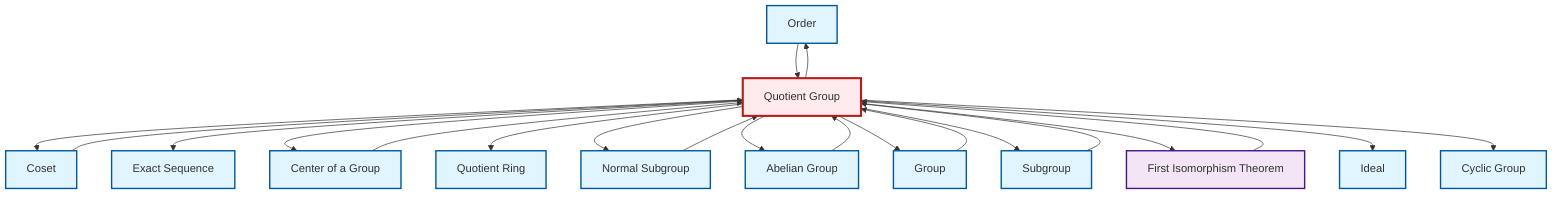 graph TD
    classDef definition fill:#e1f5fe,stroke:#01579b,stroke-width:2px
    classDef theorem fill:#f3e5f5,stroke:#4a148c,stroke-width:2px
    classDef axiom fill:#fff3e0,stroke:#e65100,stroke-width:2px
    classDef example fill:#e8f5e9,stroke:#1b5e20,stroke-width:2px
    classDef current fill:#ffebee,stroke:#b71c1c,stroke-width:3px
    def-order["Order"]:::definition
    def-subgroup["Subgroup"]:::definition
    def-cyclic-group["Cyclic Group"]:::definition
    def-exact-sequence["Exact Sequence"]:::definition
    def-normal-subgroup["Normal Subgroup"]:::definition
    def-abelian-group["Abelian Group"]:::definition
    def-ideal["Ideal"]:::definition
    def-quotient-ring["Quotient Ring"]:::definition
    thm-first-isomorphism["First Isomorphism Theorem"]:::theorem
    def-group["Group"]:::definition
    def-center-of-group["Center of a Group"]:::definition
    def-quotient-group["Quotient Group"]:::definition
    def-coset["Coset"]:::definition
    def-quotient-group --> def-coset
    def-normal-subgroup --> def-quotient-group
    def-coset --> def-quotient-group
    def-subgroup --> def-quotient-group
    def-quotient-group --> def-exact-sequence
    def-center-of-group --> def-quotient-group
    thm-first-isomorphism --> def-quotient-group
    def-abelian-group --> def-quotient-group
    def-quotient-group --> def-center-of-group
    def-group --> def-quotient-group
    def-order --> def-quotient-group
    def-quotient-group --> def-quotient-ring
    def-quotient-group --> def-normal-subgroup
    def-quotient-group --> def-abelian-group
    def-quotient-group --> def-group
    def-quotient-group --> def-order
    def-quotient-group --> def-subgroup
    def-quotient-group --> thm-first-isomorphism
    def-quotient-group --> def-ideal
    def-quotient-group --> def-cyclic-group
    class def-quotient-group current